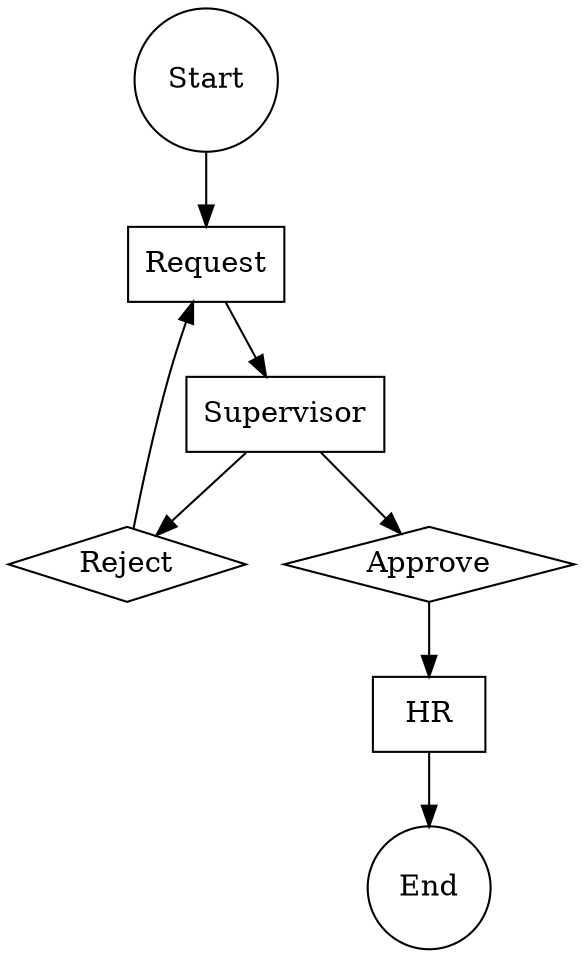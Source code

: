 

digraph G {
    Start [shape=circle]
    End [shape=circle]
    Request [shape=box]
    Supervisor [shape=box]
    HR [shape=box]
    Reject [shape=diamond]
    Approve [shape=diamond]
    Start -> Request
    Request -> Supervisor
    Supervisor -> Reject
    Reject -> Request
    Supervisor -> Approve
    Approve -> HR
    HR -> End
}